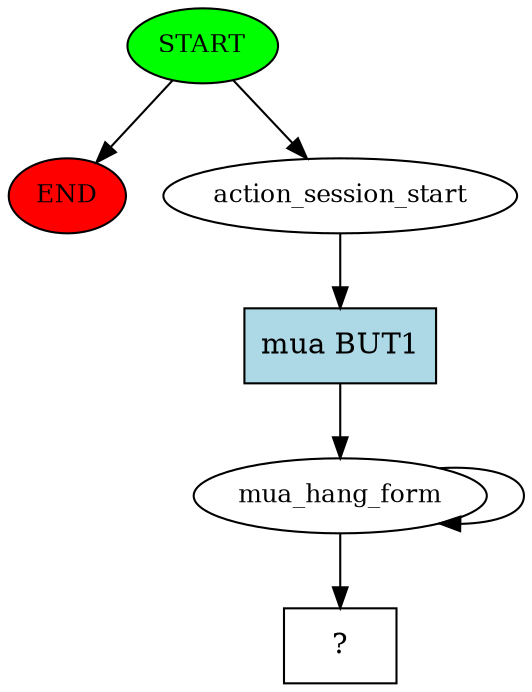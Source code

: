 digraph  {
0 [class="start active", fillcolor=green, fontsize=12, label=START, style=filled];
"-1" [class=end, fillcolor=red, fontsize=12, label=END, style=filled];
1 [class=active, fontsize=12, label=action_session_start];
2 [class=active, fontsize=12, label=mua_hang_form];
5 [class="intent dashed active", label="  ?  ", shape=rect];
6 [class="intent active", fillcolor=lightblue, label="\mua BUT1", shape=rect, style=filled];
0 -> "-1"  [class="", key=NONE, label=""];
0 -> 1  [class=active, key=NONE, label=""];
1 -> 6  [class=active, key=0];
2 -> 2  [class=active, key=NONE, label=""];
2 -> 5  [class=active, key=NONE, label=""];
6 -> 2  [class=active, key=0];
}
